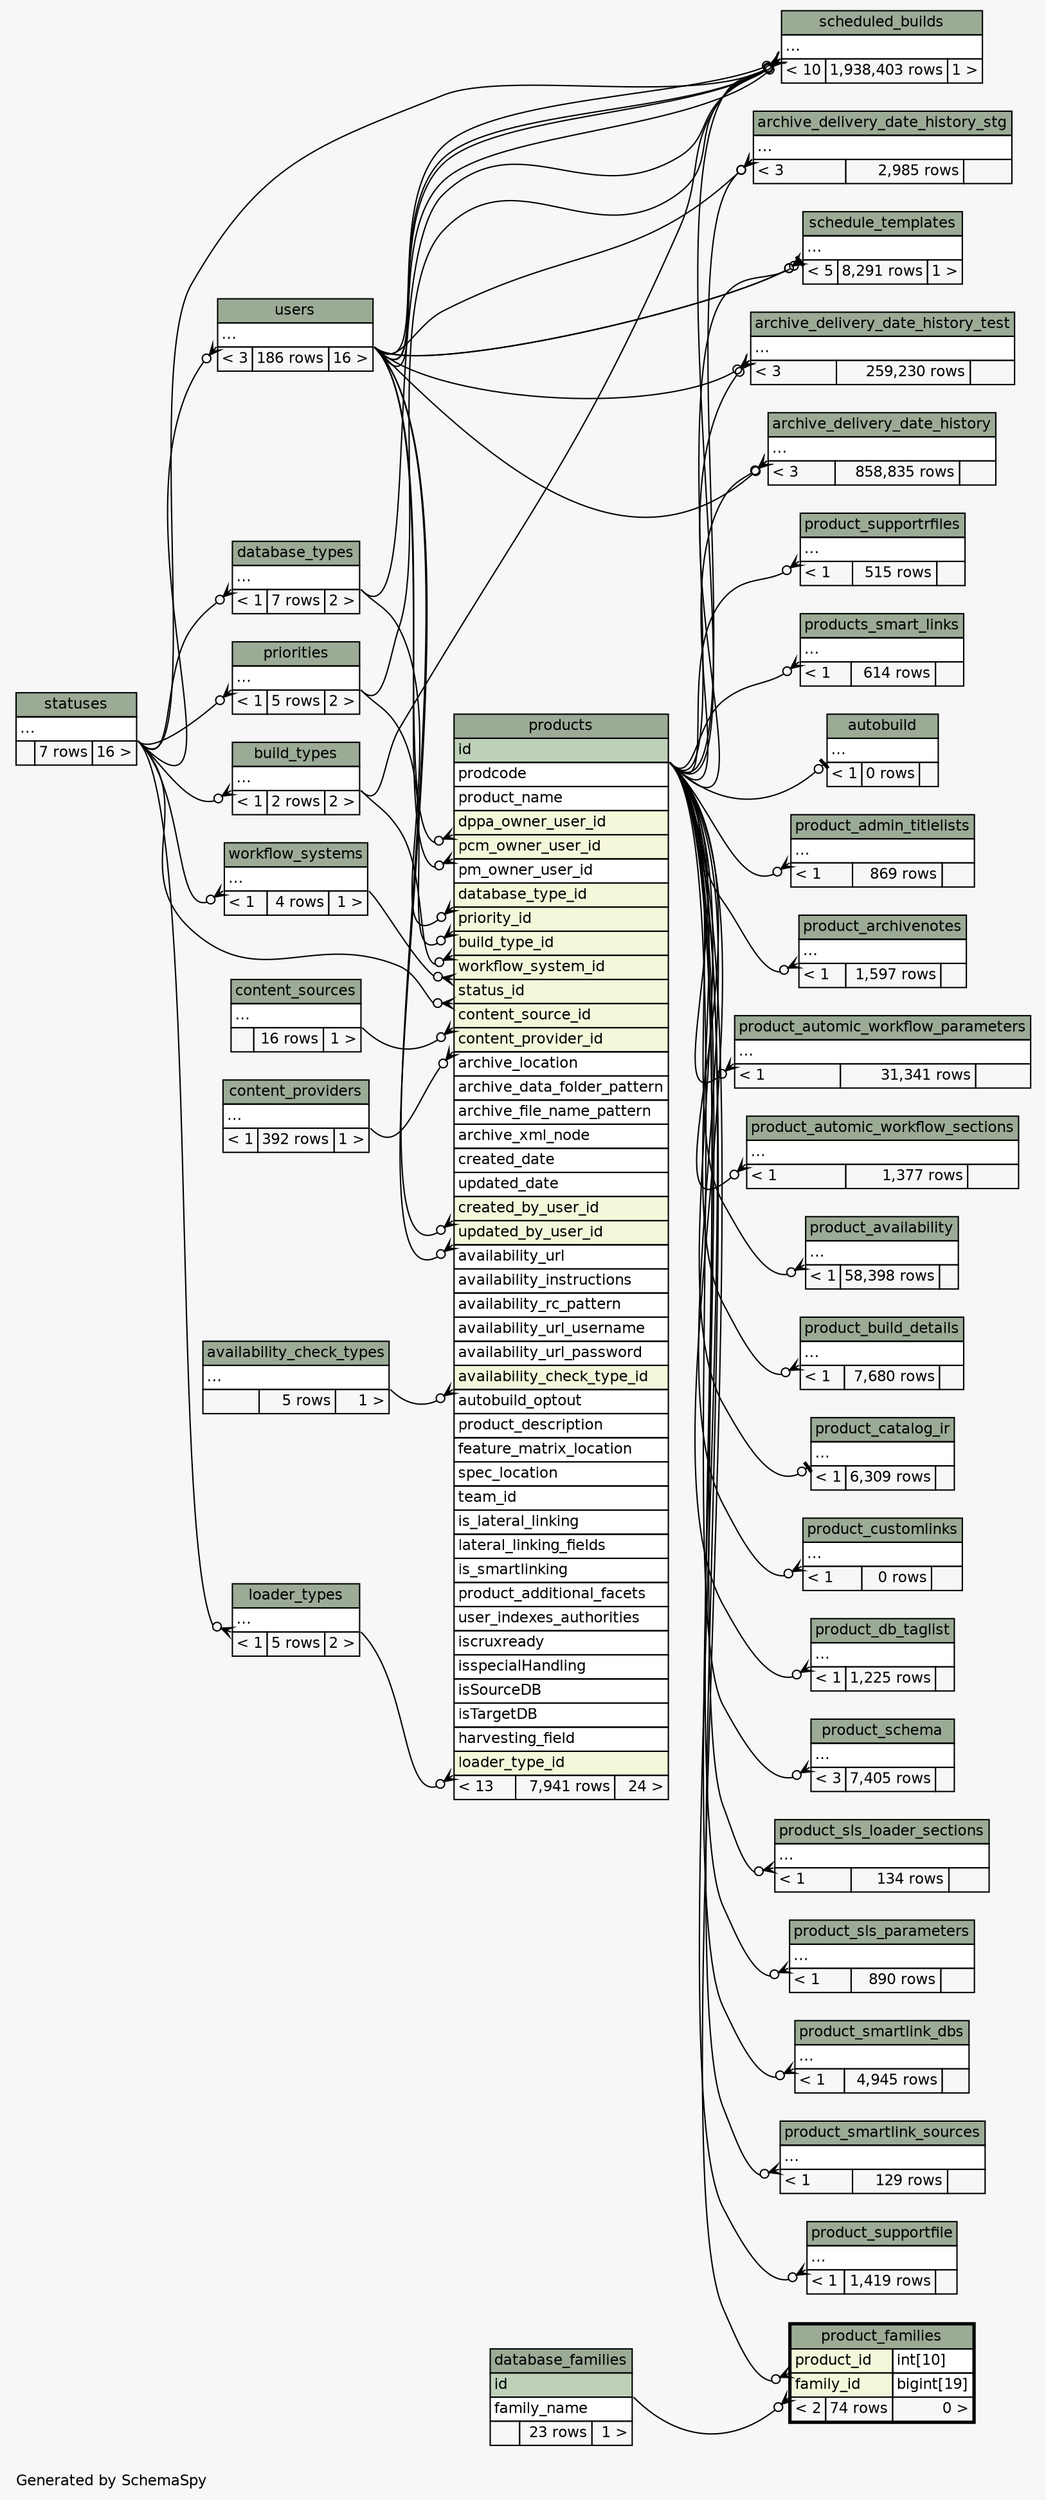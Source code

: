 // dot null on Windows 10 10.0
// SchemaSpy rev 590
digraph "twoDegreesRelationshipsDiagram" {
  graph [
    rankdir="RL"
    bgcolor="#f7f7f7"
    label="\nGenerated by SchemaSpy"
    labeljust="l"
    nodesep="0.18"
    ranksep="0.46"
    fontname="Helvetica"
    fontsize="11"
  ];
  node [
    fontname="Helvetica"
    fontsize="11"
    shape="plaintext"
  ];
  edge [
    arrowsize="0.8"
  ];
  "archive_delivery_date_history":"elipses":sw -> "users":"elipses":se [arrowhead=none dir=back arrowtail=crowodot];
  "archive_delivery_date_history":"elipses":sw -> "products":"id":se [arrowhead=none dir=back arrowtail=crowodot];
  "archive_delivery_date_history_stg":"elipses":sw -> "users":"elipses":se [arrowhead=none dir=back arrowtail=crowodot];
  "archive_delivery_date_history_stg":"elipses":sw -> "products":"id":se [arrowhead=none dir=back arrowtail=crowodot];
  "archive_delivery_date_history_test":"elipses":sw -> "users":"elipses":se [arrowhead=none dir=back arrowtail=crowodot];
  "archive_delivery_date_history_test":"elipses":sw -> "products":"id":se [arrowhead=none dir=back arrowtail=crowodot];
  "autobuild":"elipses":sw -> "products":"id":se [arrowhead=none dir=back arrowtail=teeodot];
  "build_types":"elipses":sw -> "statuses":"elipses":se [arrowhead=none dir=back arrowtail=crowodot];
  "database_types":"elipses":sw -> "statuses":"elipses":se [arrowhead=none dir=back arrowtail=crowodot];
  "loader_types":"elipses":sw -> "statuses":"elipses":se [arrowhead=none dir=back arrowtail=crowodot];
  "priorities":"elipses":sw -> "statuses":"elipses":se [arrowhead=none dir=back arrowtail=crowodot];
  "product_admin_titlelists":"elipses":sw -> "products":"id":se [arrowhead=none dir=back arrowtail=crowodot];
  "product_archivenotes":"elipses":sw -> "products":"id":se [arrowhead=none dir=back arrowtail=crowodot];
  "product_automic_workflow_parameters":"elipses":sw -> "products":"id":se [arrowhead=none dir=back arrowtail=crowodot];
  "product_automic_workflow_sections":"elipses":sw -> "products":"id":se [arrowhead=none dir=back arrowtail=crowodot];
  "product_availability":"elipses":sw -> "products":"id":se [arrowhead=none dir=back arrowtail=crowodot];
  "product_build_details":"elipses":sw -> "products":"id":se [arrowhead=none dir=back arrowtail=crowodot];
  "product_catalog_ir":"elipses":sw -> "products":"id":se [arrowhead=none dir=back arrowtail=teeodot];
  "product_customlinks":"elipses":sw -> "products":"id":se [arrowhead=none dir=back arrowtail=crowodot];
  "product_db_taglist":"elipses":sw -> "products":"id":se [arrowhead=none dir=back arrowtail=crowodot];
  "product_families":"family_id":sw -> "database_families":"id":se [arrowhead=none dir=back arrowtail=crowodot];
  "product_families":"product_id":sw -> "products":"id":se [arrowhead=none dir=back arrowtail=crowodot];
  "product_schema":"elipses":sw -> "products":"id":se [arrowhead=none dir=back arrowtail=crowodot];
  "product_sls_loader_sections":"elipses":sw -> "products":"id":se [arrowhead=none dir=back arrowtail=crowodot];
  "product_sls_parameters":"elipses":sw -> "products":"id":se [arrowhead=none dir=back arrowtail=crowodot];
  "product_smartlink_dbs":"elipses":sw -> "products":"id":se [arrowhead=none dir=back arrowtail=crowodot];
  "product_smartlink_sources":"elipses":sw -> "products":"id":se [arrowhead=none dir=back arrowtail=crowodot];
  "product_supportfile":"elipses":sw -> "products":"id":se [arrowhead=none dir=back arrowtail=crowodot];
  "product_supportrfiles":"elipses":sw -> "products":"id":se [arrowhead=none dir=back arrowtail=crowodot];
  "products":"availability_check_type_id":sw -> "availability_check_types":"elipses":se [arrowhead=none dir=back arrowtail=crowodot];
  "products":"build_type_id":sw -> "build_types":"elipses":se [arrowhead=none dir=back arrowtail=crowodot];
  "products":"content_provider_id":sw -> "content_providers":"elipses":se [arrowhead=none dir=back arrowtail=crowodot];
  "products":"content_source_id":sw -> "content_sources":"elipses":se [arrowhead=none dir=back arrowtail=crowodot];
  "products":"created_by_user_id":sw -> "users":"elipses":se [arrowhead=none dir=back arrowtail=crowodot];
  "products":"database_type_id":sw -> "database_types":"elipses":se [arrowhead=none dir=back arrowtail=crowodot];
  "products":"dppa_owner_user_id":sw -> "users":"elipses":se [arrowhead=none dir=back arrowtail=crowodot];
  "products":"loader_type_id":sw -> "loader_types":"elipses":se [arrowhead=none dir=back arrowtail=crowodot];
  "products":"pcm_owner_user_id":sw -> "users":"elipses":se [arrowhead=none dir=back arrowtail=crowodot];
  "products":"priority_id":sw -> "priorities":"elipses":se [arrowhead=none dir=back arrowtail=crowodot];
  "products":"status_id":sw -> "statuses":"elipses":se [arrowhead=none dir=back arrowtail=crowodot];
  "products":"updated_by_user_id":sw -> "users":"elipses":se [arrowhead=none dir=back arrowtail=crowodot];
  "products":"workflow_system_id":sw -> "workflow_systems":"elipses":se [arrowhead=none dir=back arrowtail=crowodot];
  "products_smart_links":"elipses":sw -> "products":"id":se [arrowhead=none dir=back arrowtail=crowodot];
  "schedule_templates":"elipses":sw -> "users":"elipses":se [arrowhead=none dir=back arrowtail=crowodot];
  "schedule_templates":"elipses":sw -> "products":"id":se [arrowhead=none dir=back arrowtail=teeodot];
  "schedule_templates":"elipses":sw -> "users":"elipses":se [arrowhead=none dir=back arrowtail=crowodot];
  "scheduled_builds":"elipses":sw -> "users":"elipses":se [arrowhead=none dir=back arrowtail=crowodot];
  "scheduled_builds":"elipses":sw -> "products":"id":se [arrowhead=none dir=back arrowtail=crowodot];
  "scheduled_builds":"elipses":sw -> "build_types":"elipses":se [arrowhead=none dir=back arrowtail=crowodot];
  "scheduled_builds":"elipses":sw -> "database_types":"elipses":se [arrowhead=none dir=back arrowtail=crowodot];
  "scheduled_builds":"elipses":sw -> "users":"elipses":se [arrowhead=none dir=back arrowtail=crowodot];
  "scheduled_builds":"elipses":sw -> "users":"elipses":se [arrowhead=none dir=back arrowtail=crowodot];
  "scheduled_builds":"elipses":sw -> "priorities":"elipses":se [arrowhead=none dir=back arrowtail=crowodot];
  "scheduled_builds":"elipses":sw -> "statuses":"elipses":se [arrowhead=none dir=back arrowtail=crowodot];
  "scheduled_builds":"elipses":sw -> "users":"elipses":se [arrowhead=none dir=back arrowtail=crowodot];
  "users":"elipses":sw -> "statuses":"elipses":se [arrowhead=none dir=back arrowtail=crowodot];
  "workflow_systems":"elipses":sw -> "statuses":"elipses":se [arrowhead=none dir=back arrowtail=crowodot];
  "archive_delivery_date_history" [
    label=<
    <TABLE BORDER="0" CELLBORDER="1" CELLSPACING="0" BGCOLOR="#ffffff">
      <TR><TD COLSPAN="3" BGCOLOR="#9bab96" ALIGN="CENTER">archive_delivery_date_history</TD></TR>
      <TR><TD PORT="elipses" COLSPAN="3" ALIGN="LEFT">...</TD></TR>
      <TR><TD ALIGN="LEFT" BGCOLOR="#f7f7f7">&lt; 3</TD><TD ALIGN="RIGHT" BGCOLOR="#f7f7f7">858,835 rows</TD><TD ALIGN="RIGHT" BGCOLOR="#f7f7f7">  </TD></TR>
    </TABLE>>
    URL="archive_delivery_date_history.html"
    tooltip="archive_delivery_date_history"
  ];
  "archive_delivery_date_history_stg" [
    label=<
    <TABLE BORDER="0" CELLBORDER="1" CELLSPACING="0" BGCOLOR="#ffffff">
      <TR><TD COLSPAN="3" BGCOLOR="#9bab96" ALIGN="CENTER">archive_delivery_date_history_stg</TD></TR>
      <TR><TD PORT="elipses" COLSPAN="3" ALIGN="LEFT">...</TD></TR>
      <TR><TD ALIGN="LEFT" BGCOLOR="#f7f7f7">&lt; 3</TD><TD ALIGN="RIGHT" BGCOLOR="#f7f7f7">2,985 rows</TD><TD ALIGN="RIGHT" BGCOLOR="#f7f7f7">  </TD></TR>
    </TABLE>>
    URL="archive_delivery_date_history_stg.html"
    tooltip="archive_delivery_date_history_stg"
  ];
  "archive_delivery_date_history_test" [
    label=<
    <TABLE BORDER="0" CELLBORDER="1" CELLSPACING="0" BGCOLOR="#ffffff">
      <TR><TD COLSPAN="3" BGCOLOR="#9bab96" ALIGN="CENTER">archive_delivery_date_history_test</TD></TR>
      <TR><TD PORT="elipses" COLSPAN="3" ALIGN="LEFT">...</TD></TR>
      <TR><TD ALIGN="LEFT" BGCOLOR="#f7f7f7">&lt; 3</TD><TD ALIGN="RIGHT" BGCOLOR="#f7f7f7">259,230 rows</TD><TD ALIGN="RIGHT" BGCOLOR="#f7f7f7">  </TD></TR>
    </TABLE>>
    URL="archive_delivery_date_history_test.html"
    tooltip="archive_delivery_date_history_test"
  ];
  "autobuild" [
    label=<
    <TABLE BORDER="0" CELLBORDER="1" CELLSPACING="0" BGCOLOR="#ffffff">
      <TR><TD COLSPAN="3" BGCOLOR="#9bab96" ALIGN="CENTER">autobuild</TD></TR>
      <TR><TD PORT="elipses" COLSPAN="3" ALIGN="LEFT">...</TD></TR>
      <TR><TD ALIGN="LEFT" BGCOLOR="#f7f7f7">&lt; 1</TD><TD ALIGN="RIGHT" BGCOLOR="#f7f7f7">0 rows</TD><TD ALIGN="RIGHT" BGCOLOR="#f7f7f7">  </TD></TR>
    </TABLE>>
    URL="autobuild.html"
    tooltip="autobuild"
  ];
  "availability_check_types" [
    label=<
    <TABLE BORDER="0" CELLBORDER="1" CELLSPACING="0" BGCOLOR="#ffffff">
      <TR><TD COLSPAN="3" BGCOLOR="#9bab96" ALIGN="CENTER">availability_check_types</TD></TR>
      <TR><TD PORT="elipses" COLSPAN="3" ALIGN="LEFT">...</TD></TR>
      <TR><TD ALIGN="LEFT" BGCOLOR="#f7f7f7">  </TD><TD ALIGN="RIGHT" BGCOLOR="#f7f7f7">5 rows</TD><TD ALIGN="RIGHT" BGCOLOR="#f7f7f7">1 &gt;</TD></TR>
    </TABLE>>
    URL="availability_check_types.html"
    tooltip="availability_check_types"
  ];
  "build_types" [
    label=<
    <TABLE BORDER="0" CELLBORDER="1" CELLSPACING="0" BGCOLOR="#ffffff">
      <TR><TD COLSPAN="3" BGCOLOR="#9bab96" ALIGN="CENTER">build_types</TD></TR>
      <TR><TD PORT="elipses" COLSPAN="3" ALIGN="LEFT">...</TD></TR>
      <TR><TD ALIGN="LEFT" BGCOLOR="#f7f7f7">&lt; 1</TD><TD ALIGN="RIGHT" BGCOLOR="#f7f7f7">2 rows</TD><TD ALIGN="RIGHT" BGCOLOR="#f7f7f7">2 &gt;</TD></TR>
    </TABLE>>
    URL="build_types.html"
    tooltip="build_types"
  ];
  "content_providers" [
    label=<
    <TABLE BORDER="0" CELLBORDER="1" CELLSPACING="0" BGCOLOR="#ffffff">
      <TR><TD COLSPAN="3" BGCOLOR="#9bab96" ALIGN="CENTER">content_providers</TD></TR>
      <TR><TD PORT="elipses" COLSPAN="3" ALIGN="LEFT">...</TD></TR>
      <TR><TD ALIGN="LEFT" BGCOLOR="#f7f7f7">&lt; 1</TD><TD ALIGN="RIGHT" BGCOLOR="#f7f7f7">392 rows</TD><TD ALIGN="RIGHT" BGCOLOR="#f7f7f7">1 &gt;</TD></TR>
    </TABLE>>
    URL="content_providers.html"
    tooltip="content_providers"
  ];
  "content_sources" [
    label=<
    <TABLE BORDER="0" CELLBORDER="1" CELLSPACING="0" BGCOLOR="#ffffff">
      <TR><TD COLSPAN="3" BGCOLOR="#9bab96" ALIGN="CENTER">content_sources</TD></TR>
      <TR><TD PORT="elipses" COLSPAN="3" ALIGN="LEFT">...</TD></TR>
      <TR><TD ALIGN="LEFT" BGCOLOR="#f7f7f7">  </TD><TD ALIGN="RIGHT" BGCOLOR="#f7f7f7">16 rows</TD><TD ALIGN="RIGHT" BGCOLOR="#f7f7f7">1 &gt;</TD></TR>
    </TABLE>>
    URL="content_sources.html"
    tooltip="content_sources"
  ];
  "database_families" [
    label=<
    <TABLE BORDER="0" CELLBORDER="1" CELLSPACING="0" BGCOLOR="#ffffff">
      <TR><TD COLSPAN="3" BGCOLOR="#9bab96" ALIGN="CENTER">database_families</TD></TR>
      <TR><TD PORT="id" COLSPAN="3" BGCOLOR="#bed1b8" ALIGN="LEFT">id</TD></TR>
      <TR><TD PORT="family_name" COLSPAN="3" ALIGN="LEFT">family_name</TD></TR>
      <TR><TD ALIGN="LEFT" BGCOLOR="#f7f7f7">  </TD><TD ALIGN="RIGHT" BGCOLOR="#f7f7f7">23 rows</TD><TD ALIGN="RIGHT" BGCOLOR="#f7f7f7">1 &gt;</TD></TR>
    </TABLE>>
    URL="database_families.html"
    tooltip="database_families"
  ];
  "database_types" [
    label=<
    <TABLE BORDER="0" CELLBORDER="1" CELLSPACING="0" BGCOLOR="#ffffff">
      <TR><TD COLSPAN="3" BGCOLOR="#9bab96" ALIGN="CENTER">database_types</TD></TR>
      <TR><TD PORT="elipses" COLSPAN="3" ALIGN="LEFT">...</TD></TR>
      <TR><TD ALIGN="LEFT" BGCOLOR="#f7f7f7">&lt; 1</TD><TD ALIGN="RIGHT" BGCOLOR="#f7f7f7">7 rows</TD><TD ALIGN="RIGHT" BGCOLOR="#f7f7f7">2 &gt;</TD></TR>
    </TABLE>>
    URL="database_types.html"
    tooltip="database_types"
  ];
  "loader_types" [
    label=<
    <TABLE BORDER="0" CELLBORDER="1" CELLSPACING="0" BGCOLOR="#ffffff">
      <TR><TD COLSPAN="3" BGCOLOR="#9bab96" ALIGN="CENTER">loader_types</TD></TR>
      <TR><TD PORT="elipses" COLSPAN="3" ALIGN="LEFT">...</TD></TR>
      <TR><TD ALIGN="LEFT" BGCOLOR="#f7f7f7">&lt; 1</TD><TD ALIGN="RIGHT" BGCOLOR="#f7f7f7">5 rows</TD><TD ALIGN="RIGHT" BGCOLOR="#f7f7f7">2 &gt;</TD></TR>
    </TABLE>>
    URL="loader_types.html"
    tooltip="loader_types"
  ];
  "priorities" [
    label=<
    <TABLE BORDER="0" CELLBORDER="1" CELLSPACING="0" BGCOLOR="#ffffff">
      <TR><TD COLSPAN="3" BGCOLOR="#9bab96" ALIGN="CENTER">priorities</TD></TR>
      <TR><TD PORT="elipses" COLSPAN="3" ALIGN="LEFT">...</TD></TR>
      <TR><TD ALIGN="LEFT" BGCOLOR="#f7f7f7">&lt; 1</TD><TD ALIGN="RIGHT" BGCOLOR="#f7f7f7">5 rows</TD><TD ALIGN="RIGHT" BGCOLOR="#f7f7f7">2 &gt;</TD></TR>
    </TABLE>>
    URL="priorities.html"
    tooltip="priorities"
  ];
  "product_admin_titlelists" [
    label=<
    <TABLE BORDER="0" CELLBORDER="1" CELLSPACING="0" BGCOLOR="#ffffff">
      <TR><TD COLSPAN="3" BGCOLOR="#9bab96" ALIGN="CENTER">product_admin_titlelists</TD></TR>
      <TR><TD PORT="elipses" COLSPAN="3" ALIGN="LEFT">...</TD></TR>
      <TR><TD ALIGN="LEFT" BGCOLOR="#f7f7f7">&lt; 1</TD><TD ALIGN="RIGHT" BGCOLOR="#f7f7f7">869 rows</TD><TD ALIGN="RIGHT" BGCOLOR="#f7f7f7">  </TD></TR>
    </TABLE>>
    URL="product_admin_titlelists.html"
    tooltip="product_admin_titlelists"
  ];
  "product_archivenotes" [
    label=<
    <TABLE BORDER="0" CELLBORDER="1" CELLSPACING="0" BGCOLOR="#ffffff">
      <TR><TD COLSPAN="3" BGCOLOR="#9bab96" ALIGN="CENTER">product_archivenotes</TD></TR>
      <TR><TD PORT="elipses" COLSPAN="3" ALIGN="LEFT">...</TD></TR>
      <TR><TD ALIGN="LEFT" BGCOLOR="#f7f7f7">&lt; 1</TD><TD ALIGN="RIGHT" BGCOLOR="#f7f7f7">1,597 rows</TD><TD ALIGN="RIGHT" BGCOLOR="#f7f7f7">  </TD></TR>
    </TABLE>>
    URL="product_archivenotes.html"
    tooltip="product_archivenotes"
  ];
  "product_automic_workflow_parameters" [
    label=<
    <TABLE BORDER="0" CELLBORDER="1" CELLSPACING="0" BGCOLOR="#ffffff">
      <TR><TD COLSPAN="3" BGCOLOR="#9bab96" ALIGN="CENTER">product_automic_workflow_parameters</TD></TR>
      <TR><TD PORT="elipses" COLSPAN="3" ALIGN="LEFT">...</TD></TR>
      <TR><TD ALIGN="LEFT" BGCOLOR="#f7f7f7">&lt; 1</TD><TD ALIGN="RIGHT" BGCOLOR="#f7f7f7">31,341 rows</TD><TD ALIGN="RIGHT" BGCOLOR="#f7f7f7">  </TD></TR>
    </TABLE>>
    URL="product_automic_workflow_parameters.html"
    tooltip="product_automic_workflow_parameters"
  ];
  "product_automic_workflow_sections" [
    label=<
    <TABLE BORDER="0" CELLBORDER="1" CELLSPACING="0" BGCOLOR="#ffffff">
      <TR><TD COLSPAN="3" BGCOLOR="#9bab96" ALIGN="CENTER">product_automic_workflow_sections</TD></TR>
      <TR><TD PORT="elipses" COLSPAN="3" ALIGN="LEFT">...</TD></TR>
      <TR><TD ALIGN="LEFT" BGCOLOR="#f7f7f7">&lt; 1</TD><TD ALIGN="RIGHT" BGCOLOR="#f7f7f7">1,377 rows</TD><TD ALIGN="RIGHT" BGCOLOR="#f7f7f7">  </TD></TR>
    </TABLE>>
    URL="product_automic_workflow_sections.html"
    tooltip="product_automic_workflow_sections"
  ];
  "product_availability" [
    label=<
    <TABLE BORDER="0" CELLBORDER="1" CELLSPACING="0" BGCOLOR="#ffffff">
      <TR><TD COLSPAN="3" BGCOLOR="#9bab96" ALIGN="CENTER">product_availability</TD></TR>
      <TR><TD PORT="elipses" COLSPAN="3" ALIGN="LEFT">...</TD></TR>
      <TR><TD ALIGN="LEFT" BGCOLOR="#f7f7f7">&lt; 1</TD><TD ALIGN="RIGHT" BGCOLOR="#f7f7f7">58,398 rows</TD><TD ALIGN="RIGHT" BGCOLOR="#f7f7f7">  </TD></TR>
    </TABLE>>
    URL="product_availability.html"
    tooltip="product_availability"
  ];
  "product_build_details" [
    label=<
    <TABLE BORDER="0" CELLBORDER="1" CELLSPACING="0" BGCOLOR="#ffffff">
      <TR><TD COLSPAN="3" BGCOLOR="#9bab96" ALIGN="CENTER">product_build_details</TD></TR>
      <TR><TD PORT="elipses" COLSPAN="3" ALIGN="LEFT">...</TD></TR>
      <TR><TD ALIGN="LEFT" BGCOLOR="#f7f7f7">&lt; 1</TD><TD ALIGN="RIGHT" BGCOLOR="#f7f7f7">7,680 rows</TD><TD ALIGN="RIGHT" BGCOLOR="#f7f7f7">  </TD></TR>
    </TABLE>>
    URL="product_build_details.html"
    tooltip="product_build_details"
  ];
  "product_catalog_ir" [
    label=<
    <TABLE BORDER="0" CELLBORDER="1" CELLSPACING="0" BGCOLOR="#ffffff">
      <TR><TD COLSPAN="3" BGCOLOR="#9bab96" ALIGN="CENTER">product_catalog_ir</TD></TR>
      <TR><TD PORT="elipses" COLSPAN="3" ALIGN="LEFT">...</TD></TR>
      <TR><TD ALIGN="LEFT" BGCOLOR="#f7f7f7">&lt; 1</TD><TD ALIGN="RIGHT" BGCOLOR="#f7f7f7">6,309 rows</TD><TD ALIGN="RIGHT" BGCOLOR="#f7f7f7">  </TD></TR>
    </TABLE>>
    URL="product_catalog_ir.html"
    tooltip="product_catalog_ir"
  ];
  "product_customlinks" [
    label=<
    <TABLE BORDER="0" CELLBORDER="1" CELLSPACING="0" BGCOLOR="#ffffff">
      <TR><TD COLSPAN="3" BGCOLOR="#9bab96" ALIGN="CENTER">product_customlinks</TD></TR>
      <TR><TD PORT="elipses" COLSPAN="3" ALIGN="LEFT">...</TD></TR>
      <TR><TD ALIGN="LEFT" BGCOLOR="#f7f7f7">&lt; 1</TD><TD ALIGN="RIGHT" BGCOLOR="#f7f7f7">0 rows</TD><TD ALIGN="RIGHT" BGCOLOR="#f7f7f7">  </TD></TR>
    </TABLE>>
    URL="product_customlinks.html"
    tooltip="product_customlinks"
  ];
  "product_db_taglist" [
    label=<
    <TABLE BORDER="0" CELLBORDER="1" CELLSPACING="0" BGCOLOR="#ffffff">
      <TR><TD COLSPAN="3" BGCOLOR="#9bab96" ALIGN="CENTER">product_db_taglist</TD></TR>
      <TR><TD PORT="elipses" COLSPAN="3" ALIGN="LEFT">...</TD></TR>
      <TR><TD ALIGN="LEFT" BGCOLOR="#f7f7f7">&lt; 1</TD><TD ALIGN="RIGHT" BGCOLOR="#f7f7f7">1,225 rows</TD><TD ALIGN="RIGHT" BGCOLOR="#f7f7f7">  </TD></TR>
    </TABLE>>
    URL="product_db_taglist.html"
    tooltip="product_db_taglist"
  ];
  "product_families" [
    label=<
    <TABLE BORDER="2" CELLBORDER="1" CELLSPACING="0" BGCOLOR="#ffffff">
      <TR><TD COLSPAN="3" BGCOLOR="#9bab96" ALIGN="CENTER">product_families</TD></TR>
      <TR><TD PORT="product_id" COLSPAN="2" BGCOLOR="#f4f7da" ALIGN="LEFT">product_id</TD><TD PORT="product_id.type" ALIGN="LEFT">int[10]</TD></TR>
      <TR><TD PORT="family_id" COLSPAN="2" BGCOLOR="#f4f7da" ALIGN="LEFT">family_id</TD><TD PORT="family_id.type" ALIGN="LEFT">bigint[19]</TD></TR>
      <TR><TD ALIGN="LEFT" BGCOLOR="#f7f7f7">&lt; 2</TD><TD ALIGN="RIGHT" BGCOLOR="#f7f7f7">74 rows</TD><TD ALIGN="RIGHT" BGCOLOR="#f7f7f7">0 &gt;</TD></TR>
    </TABLE>>
    URL="product_families.html"
    tooltip="product_families"
  ];
  "product_schema" [
    label=<
    <TABLE BORDER="0" CELLBORDER="1" CELLSPACING="0" BGCOLOR="#ffffff">
      <TR><TD COLSPAN="3" BGCOLOR="#9bab96" ALIGN="CENTER">product_schema</TD></TR>
      <TR><TD PORT="elipses" COLSPAN="3" ALIGN="LEFT">...</TD></TR>
      <TR><TD ALIGN="LEFT" BGCOLOR="#f7f7f7">&lt; 3</TD><TD ALIGN="RIGHT" BGCOLOR="#f7f7f7">7,405 rows</TD><TD ALIGN="RIGHT" BGCOLOR="#f7f7f7">  </TD></TR>
    </TABLE>>
    URL="product_schema.html"
    tooltip="product_schema"
  ];
  "product_sls_loader_sections" [
    label=<
    <TABLE BORDER="0" CELLBORDER="1" CELLSPACING="0" BGCOLOR="#ffffff">
      <TR><TD COLSPAN="3" BGCOLOR="#9bab96" ALIGN="CENTER">product_sls_loader_sections</TD></TR>
      <TR><TD PORT="elipses" COLSPAN="3" ALIGN="LEFT">...</TD></TR>
      <TR><TD ALIGN="LEFT" BGCOLOR="#f7f7f7">&lt; 1</TD><TD ALIGN="RIGHT" BGCOLOR="#f7f7f7">134 rows</TD><TD ALIGN="RIGHT" BGCOLOR="#f7f7f7">  </TD></TR>
    </TABLE>>
    URL="product_sls_loader_sections.html"
    tooltip="product_sls_loader_sections"
  ];
  "product_sls_parameters" [
    label=<
    <TABLE BORDER="0" CELLBORDER="1" CELLSPACING="0" BGCOLOR="#ffffff">
      <TR><TD COLSPAN="3" BGCOLOR="#9bab96" ALIGN="CENTER">product_sls_parameters</TD></TR>
      <TR><TD PORT="elipses" COLSPAN="3" ALIGN="LEFT">...</TD></TR>
      <TR><TD ALIGN="LEFT" BGCOLOR="#f7f7f7">&lt; 1</TD><TD ALIGN="RIGHT" BGCOLOR="#f7f7f7">890 rows</TD><TD ALIGN="RIGHT" BGCOLOR="#f7f7f7">  </TD></TR>
    </TABLE>>
    URL="product_sls_parameters.html"
    tooltip="product_sls_parameters"
  ];
  "product_smartlink_dbs" [
    label=<
    <TABLE BORDER="0" CELLBORDER="1" CELLSPACING="0" BGCOLOR="#ffffff">
      <TR><TD COLSPAN="3" BGCOLOR="#9bab96" ALIGN="CENTER">product_smartlink_dbs</TD></TR>
      <TR><TD PORT="elipses" COLSPAN="3" ALIGN="LEFT">...</TD></TR>
      <TR><TD ALIGN="LEFT" BGCOLOR="#f7f7f7">&lt; 1</TD><TD ALIGN="RIGHT" BGCOLOR="#f7f7f7">4,945 rows</TD><TD ALIGN="RIGHT" BGCOLOR="#f7f7f7">  </TD></TR>
    </TABLE>>
    URL="product_smartlink_dbs.html"
    tooltip="product_smartlink_dbs"
  ];
  "product_smartlink_sources" [
    label=<
    <TABLE BORDER="0" CELLBORDER="1" CELLSPACING="0" BGCOLOR="#ffffff">
      <TR><TD COLSPAN="3" BGCOLOR="#9bab96" ALIGN="CENTER">product_smartlink_sources</TD></TR>
      <TR><TD PORT="elipses" COLSPAN="3" ALIGN="LEFT">...</TD></TR>
      <TR><TD ALIGN="LEFT" BGCOLOR="#f7f7f7">&lt; 1</TD><TD ALIGN="RIGHT" BGCOLOR="#f7f7f7">129 rows</TD><TD ALIGN="RIGHT" BGCOLOR="#f7f7f7">  </TD></TR>
    </TABLE>>
    URL="product_smartlink_sources.html"
    tooltip="product_smartlink_sources"
  ];
  "product_supportfile" [
    label=<
    <TABLE BORDER="0" CELLBORDER="1" CELLSPACING="0" BGCOLOR="#ffffff">
      <TR><TD COLSPAN="3" BGCOLOR="#9bab96" ALIGN="CENTER">product_supportfile</TD></TR>
      <TR><TD PORT="elipses" COLSPAN="3" ALIGN="LEFT">...</TD></TR>
      <TR><TD ALIGN="LEFT" BGCOLOR="#f7f7f7">&lt; 1</TD><TD ALIGN="RIGHT" BGCOLOR="#f7f7f7">1,419 rows</TD><TD ALIGN="RIGHT" BGCOLOR="#f7f7f7">  </TD></TR>
    </TABLE>>
    URL="product_supportfile.html"
    tooltip="product_supportfile"
  ];
  "product_supportrfiles" [
    label=<
    <TABLE BORDER="0" CELLBORDER="1" CELLSPACING="0" BGCOLOR="#ffffff">
      <TR><TD COLSPAN="3" BGCOLOR="#9bab96" ALIGN="CENTER">product_supportrfiles</TD></TR>
      <TR><TD PORT="elipses" COLSPAN="3" ALIGN="LEFT">...</TD></TR>
      <TR><TD ALIGN="LEFT" BGCOLOR="#f7f7f7">&lt; 1</TD><TD ALIGN="RIGHT" BGCOLOR="#f7f7f7">515 rows</TD><TD ALIGN="RIGHT" BGCOLOR="#f7f7f7">  </TD></TR>
    </TABLE>>
    URL="product_supportrfiles.html"
    tooltip="product_supportrfiles"
  ];
  "products" [
    label=<
    <TABLE BORDER="0" CELLBORDER="1" CELLSPACING="0" BGCOLOR="#ffffff">
      <TR><TD COLSPAN="3" BGCOLOR="#9bab96" ALIGN="CENTER">products</TD></TR>
      <TR><TD PORT="id" COLSPAN="3" BGCOLOR="#bed1b8" ALIGN="LEFT">id</TD></TR>
      <TR><TD PORT="prodcode" COLSPAN="3" ALIGN="LEFT">prodcode</TD></TR>
      <TR><TD PORT="product_name" COLSPAN="3" ALIGN="LEFT">product_name</TD></TR>
      <TR><TD PORT="dppa_owner_user_id" COLSPAN="3" BGCOLOR="#f4f7da" ALIGN="LEFT">dppa_owner_user_id</TD></TR>
      <TR><TD PORT="pcm_owner_user_id" COLSPAN="3" BGCOLOR="#f4f7da" ALIGN="LEFT">pcm_owner_user_id</TD></TR>
      <TR><TD PORT="pm_owner_user_id" COLSPAN="3" ALIGN="LEFT">pm_owner_user_id</TD></TR>
      <TR><TD PORT="database_type_id" COLSPAN="3" BGCOLOR="#f4f7da" ALIGN="LEFT">database_type_id</TD></TR>
      <TR><TD PORT="priority_id" COLSPAN="3" BGCOLOR="#f4f7da" ALIGN="LEFT">priority_id</TD></TR>
      <TR><TD PORT="build_type_id" COLSPAN="3" BGCOLOR="#f4f7da" ALIGN="LEFT">build_type_id</TD></TR>
      <TR><TD PORT="workflow_system_id" COLSPAN="3" BGCOLOR="#f4f7da" ALIGN="LEFT">workflow_system_id</TD></TR>
      <TR><TD PORT="status_id" COLSPAN="3" BGCOLOR="#f4f7da" ALIGN="LEFT">status_id</TD></TR>
      <TR><TD PORT="content_source_id" COLSPAN="3" BGCOLOR="#f4f7da" ALIGN="LEFT">content_source_id</TD></TR>
      <TR><TD PORT="content_provider_id" COLSPAN="3" BGCOLOR="#f4f7da" ALIGN="LEFT">content_provider_id</TD></TR>
      <TR><TD PORT="archive_location" COLSPAN="3" ALIGN="LEFT">archive_location</TD></TR>
      <TR><TD PORT="archive_data_folder_pattern" COLSPAN="3" ALIGN="LEFT">archive_data_folder_pattern</TD></TR>
      <TR><TD PORT="archive_file_name_pattern" COLSPAN="3" ALIGN="LEFT">archive_file_name_pattern</TD></TR>
      <TR><TD PORT="archive_xml_node" COLSPAN="3" ALIGN="LEFT">archive_xml_node</TD></TR>
      <TR><TD PORT="created_date" COLSPAN="3" ALIGN="LEFT">created_date</TD></TR>
      <TR><TD PORT="updated_date" COLSPAN="3" ALIGN="LEFT">updated_date</TD></TR>
      <TR><TD PORT="created_by_user_id" COLSPAN="3" BGCOLOR="#f4f7da" ALIGN="LEFT">created_by_user_id</TD></TR>
      <TR><TD PORT="updated_by_user_id" COLSPAN="3" BGCOLOR="#f4f7da" ALIGN="LEFT">updated_by_user_id</TD></TR>
      <TR><TD PORT="availability_url" COLSPAN="3" ALIGN="LEFT">availability_url</TD></TR>
      <TR><TD PORT="availability_instructions" COLSPAN="3" ALIGN="LEFT">availability_instructions</TD></TR>
      <TR><TD PORT="availability_rc_pattern" COLSPAN="3" ALIGN="LEFT">availability_rc_pattern</TD></TR>
      <TR><TD PORT="availability_url_username" COLSPAN="3" ALIGN="LEFT">availability_url_username</TD></TR>
      <TR><TD PORT="availability_url_password" COLSPAN="3" ALIGN="LEFT">availability_url_password</TD></TR>
      <TR><TD PORT="availability_check_type_id" COLSPAN="3" BGCOLOR="#f4f7da" ALIGN="LEFT">availability_check_type_id</TD></TR>
      <TR><TD PORT="autobuild_optout" COLSPAN="3" ALIGN="LEFT">autobuild_optout</TD></TR>
      <TR><TD PORT="product_description" COLSPAN="3" ALIGN="LEFT">product_description</TD></TR>
      <TR><TD PORT="feature_matrix_location" COLSPAN="3" ALIGN="LEFT">feature_matrix_location</TD></TR>
      <TR><TD PORT="spec_location" COLSPAN="3" ALIGN="LEFT">spec_location</TD></TR>
      <TR><TD PORT="team_id" COLSPAN="3" ALIGN="LEFT">team_id</TD></TR>
      <TR><TD PORT="is_lateral_linking" COLSPAN="3" ALIGN="LEFT">is_lateral_linking</TD></TR>
      <TR><TD PORT="lateral_linking_fields" COLSPAN="3" ALIGN="LEFT">lateral_linking_fields</TD></TR>
      <TR><TD PORT="is_smartlinking" COLSPAN="3" ALIGN="LEFT">is_smartlinking</TD></TR>
      <TR><TD PORT="product_additional_facets" COLSPAN="3" ALIGN="LEFT">product_additional_facets</TD></TR>
      <TR><TD PORT="user_indexes_authorities" COLSPAN="3" ALIGN="LEFT">user_indexes_authorities</TD></TR>
      <TR><TD PORT="iscruxready" COLSPAN="3" ALIGN="LEFT">iscruxready</TD></TR>
      <TR><TD PORT="isspecialHandling" COLSPAN="3" ALIGN="LEFT">isspecialHandling</TD></TR>
      <TR><TD PORT="isSourceDB" COLSPAN="3" ALIGN="LEFT">isSourceDB</TD></TR>
      <TR><TD PORT="isTargetDB" COLSPAN="3" ALIGN="LEFT">isTargetDB</TD></TR>
      <TR><TD PORT="harvesting_field" COLSPAN="3" ALIGN="LEFT">harvesting_field</TD></TR>
      <TR><TD PORT="loader_type_id" COLSPAN="3" BGCOLOR="#f4f7da" ALIGN="LEFT">loader_type_id</TD></TR>
      <TR><TD ALIGN="LEFT" BGCOLOR="#f7f7f7">&lt; 13</TD><TD ALIGN="RIGHT" BGCOLOR="#f7f7f7">7,941 rows</TD><TD ALIGN="RIGHT" BGCOLOR="#f7f7f7">24 &gt;</TD></TR>
    </TABLE>>
    URL="products.html"
    tooltip="products"
  ];
  "products_smart_links" [
    label=<
    <TABLE BORDER="0" CELLBORDER="1" CELLSPACING="0" BGCOLOR="#ffffff">
      <TR><TD COLSPAN="3" BGCOLOR="#9bab96" ALIGN="CENTER">products_smart_links</TD></TR>
      <TR><TD PORT="elipses" COLSPAN="3" ALIGN="LEFT">...</TD></TR>
      <TR><TD ALIGN="LEFT" BGCOLOR="#f7f7f7">&lt; 1</TD><TD ALIGN="RIGHT" BGCOLOR="#f7f7f7">614 rows</TD><TD ALIGN="RIGHT" BGCOLOR="#f7f7f7">  </TD></TR>
    </TABLE>>
    URL="products_smart_links.html"
    tooltip="products_smart_links"
  ];
  "schedule_templates" [
    label=<
    <TABLE BORDER="0" CELLBORDER="1" CELLSPACING="0" BGCOLOR="#ffffff">
      <TR><TD COLSPAN="3" BGCOLOR="#9bab96" ALIGN="CENTER">schedule_templates</TD></TR>
      <TR><TD PORT="elipses" COLSPAN="3" ALIGN="LEFT">...</TD></TR>
      <TR><TD ALIGN="LEFT" BGCOLOR="#f7f7f7">&lt; 5</TD><TD ALIGN="RIGHT" BGCOLOR="#f7f7f7">8,291 rows</TD><TD ALIGN="RIGHT" BGCOLOR="#f7f7f7">1 &gt;</TD></TR>
    </TABLE>>
    URL="schedule_templates.html"
    tooltip="schedule_templates"
  ];
  "scheduled_builds" [
    label=<
    <TABLE BORDER="0" CELLBORDER="1" CELLSPACING="0" BGCOLOR="#ffffff">
      <TR><TD COLSPAN="3" BGCOLOR="#9bab96" ALIGN="CENTER">scheduled_builds</TD></TR>
      <TR><TD PORT="elipses" COLSPAN="3" ALIGN="LEFT">...</TD></TR>
      <TR><TD ALIGN="LEFT" BGCOLOR="#f7f7f7">&lt; 10</TD><TD ALIGN="RIGHT" BGCOLOR="#f7f7f7">1,938,403 rows</TD><TD ALIGN="RIGHT" BGCOLOR="#f7f7f7">1 &gt;</TD></TR>
    </TABLE>>
    URL="scheduled_builds.html"
    tooltip="scheduled_builds"
  ];
  "statuses" [
    label=<
    <TABLE BORDER="0" CELLBORDER="1" CELLSPACING="0" BGCOLOR="#ffffff">
      <TR><TD COLSPAN="3" BGCOLOR="#9bab96" ALIGN="CENTER">statuses</TD></TR>
      <TR><TD PORT="elipses" COLSPAN="3" ALIGN="LEFT">...</TD></TR>
      <TR><TD ALIGN="LEFT" BGCOLOR="#f7f7f7">  </TD><TD ALIGN="RIGHT" BGCOLOR="#f7f7f7">7 rows</TD><TD ALIGN="RIGHT" BGCOLOR="#f7f7f7">16 &gt;</TD></TR>
    </TABLE>>
    URL="statuses.html"
    tooltip="statuses"
  ];
  "users" [
    label=<
    <TABLE BORDER="0" CELLBORDER="1" CELLSPACING="0" BGCOLOR="#ffffff">
      <TR><TD COLSPAN="3" BGCOLOR="#9bab96" ALIGN="CENTER">users</TD></TR>
      <TR><TD PORT="elipses" COLSPAN="3" ALIGN="LEFT">...</TD></TR>
      <TR><TD ALIGN="LEFT" BGCOLOR="#f7f7f7">&lt; 3</TD><TD ALIGN="RIGHT" BGCOLOR="#f7f7f7">186 rows</TD><TD ALIGN="RIGHT" BGCOLOR="#f7f7f7">16 &gt;</TD></TR>
    </TABLE>>
    URL="users.html"
    tooltip="users"
  ];
  "workflow_systems" [
    label=<
    <TABLE BORDER="0" CELLBORDER="1" CELLSPACING="0" BGCOLOR="#ffffff">
      <TR><TD COLSPAN="3" BGCOLOR="#9bab96" ALIGN="CENTER">workflow_systems</TD></TR>
      <TR><TD PORT="elipses" COLSPAN="3" ALIGN="LEFT">...</TD></TR>
      <TR><TD ALIGN="LEFT" BGCOLOR="#f7f7f7">&lt; 1</TD><TD ALIGN="RIGHT" BGCOLOR="#f7f7f7">4 rows</TD><TD ALIGN="RIGHT" BGCOLOR="#f7f7f7">1 &gt;</TD></TR>
    </TABLE>>
    URL="workflow_systems.html"
    tooltip="workflow_systems"
  ];
}
